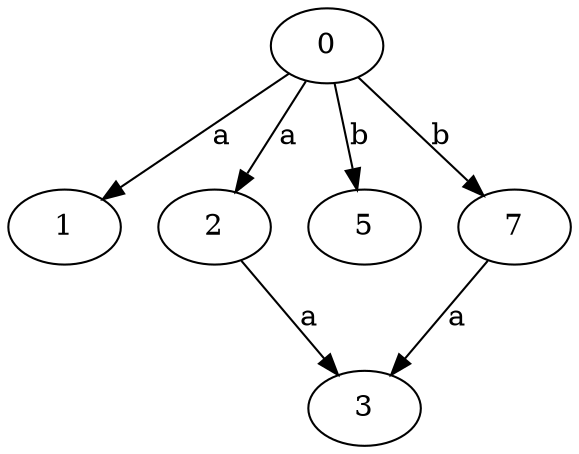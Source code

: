 strict digraph  {
1;
0;
2;
3;
5;
7;
0 -> 1  [label=a];
0 -> 2  [label=a];
0 -> 5  [label=b];
0 -> 7  [label=b];
2 -> 3  [label=a];
7 -> 3  [label=a];
}
